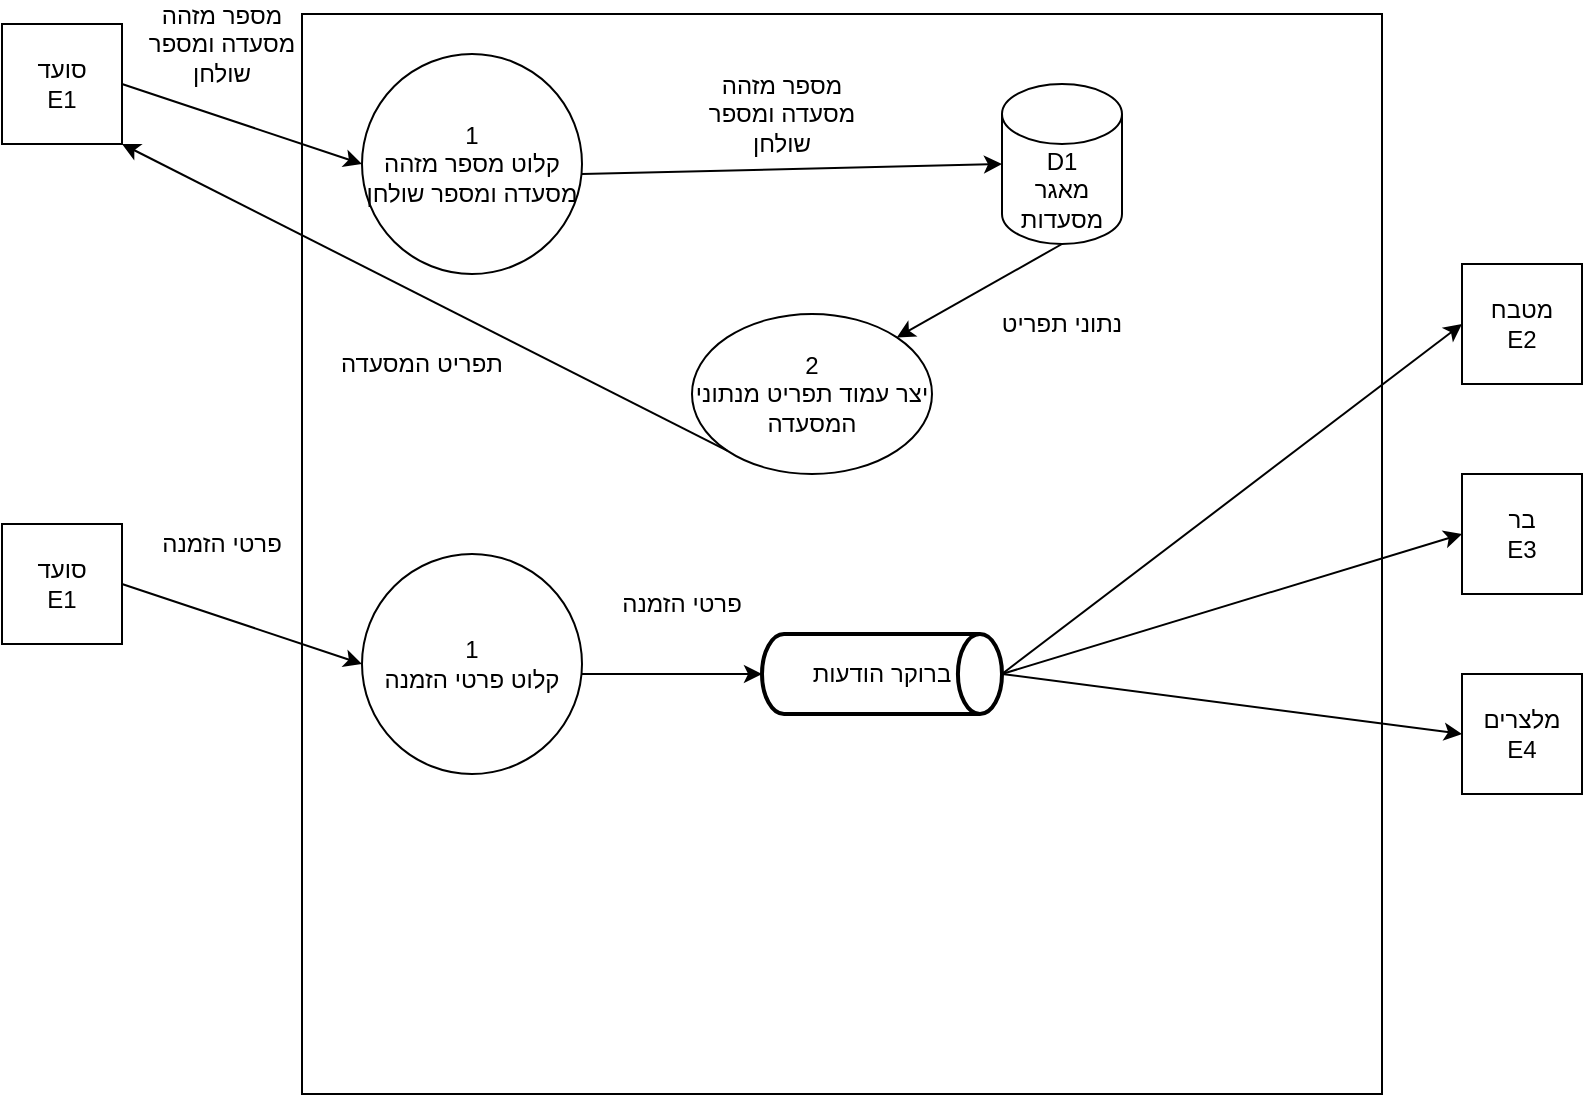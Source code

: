 <mxfile version="15.7.4" type="github">
  <diagram id="P5j67yg6wrQElKykTM3q" name="Page-1">
    <mxGraphModel dx="946" dy="597" grid="1" gridSize="10" guides="1" tooltips="1" connect="1" arrows="1" fold="1" page="1" pageScale="1" pageWidth="850" pageHeight="1100" math="0" shadow="0">
      <root>
        <mxCell id="0" />
        <mxCell id="1" parent="0" />
        <mxCell id="tJxeMknpA_fyTFLNKy85-1" value="" style="whiteSpace=wrap;html=1;aspect=fixed;" vertex="1" parent="1">
          <mxGeometry x="170" y="60" width="540" height="540" as="geometry" />
        </mxCell>
        <mxCell id="tJxeMknpA_fyTFLNKy85-2" value="סועד&lt;br&gt;E1" style="whiteSpace=wrap;html=1;aspect=fixed;" vertex="1" parent="1">
          <mxGeometry x="20" y="65" width="60" height="60" as="geometry" />
        </mxCell>
        <mxCell id="tJxeMknpA_fyTFLNKy85-3" value="" style="endArrow=classic;html=1;rounded=0;exitX=1;exitY=0.5;exitDx=0;exitDy=0;entryX=0;entryY=0.5;entryDx=0;entryDy=0;" edge="1" parent="1" source="tJxeMknpA_fyTFLNKy85-2" target="tJxeMknpA_fyTFLNKy85-4">
          <mxGeometry width="50" height="50" relative="1" as="geometry">
            <mxPoint x="410" y="340" as="sourcePoint" />
            <mxPoint x="460" y="290" as="targetPoint" />
          </mxGeometry>
        </mxCell>
        <mxCell id="tJxeMknpA_fyTFLNKy85-4" value="1&lt;br&gt;קלוט מספר מזהה &lt;br&gt;מסעדה ומספר שולחן" style="ellipse;whiteSpace=wrap;html=1;aspect=fixed;" vertex="1" parent="1">
          <mxGeometry x="200" y="80" width="110" height="110" as="geometry" />
        </mxCell>
        <mxCell id="tJxeMknpA_fyTFLNKy85-5" value="מספר מזהה מסעדה ומספר שולחן" style="text;html=1;strokeColor=none;fillColor=none;align=center;verticalAlign=middle;whiteSpace=wrap;rounded=0;" vertex="1" parent="1">
          <mxGeometry x="80" y="60" width="100" height="30" as="geometry" />
        </mxCell>
        <mxCell id="tJxeMknpA_fyTFLNKy85-6" value="D1&lt;br&gt;מאגר מסעדות" style="shape=cylinder3;whiteSpace=wrap;html=1;boundedLbl=1;backgroundOutline=1;size=15;" vertex="1" parent="1">
          <mxGeometry x="520" y="95" width="60" height="80" as="geometry" />
        </mxCell>
        <mxCell id="tJxeMknpA_fyTFLNKy85-7" value="" style="endArrow=classic;html=1;rounded=0;exitX=1;exitY=0.5;exitDx=0;exitDy=0;entryX=0;entryY=0.5;entryDx=0;entryDy=0;entryPerimeter=0;" edge="1" parent="1" target="tJxeMknpA_fyTFLNKy85-6">
          <mxGeometry width="50" height="50" relative="1" as="geometry">
            <mxPoint x="310" y="140" as="sourcePoint" />
            <mxPoint x="420" y="175" as="targetPoint" />
          </mxGeometry>
        </mxCell>
        <mxCell id="tJxeMknpA_fyTFLNKy85-8" value="מספר מזהה מסעדה ומספר שולחן" style="text;html=1;strokeColor=none;fillColor=none;align=center;verticalAlign=middle;whiteSpace=wrap;rounded=0;" vertex="1" parent="1">
          <mxGeometry x="360" y="95" width="100" height="30" as="geometry" />
        </mxCell>
        <mxCell id="tJxeMknpA_fyTFLNKy85-9" value="2&lt;br&gt;יצר עמוד תפריט מנתוני המסעדה" style="ellipse;whiteSpace=wrap;html=1;" vertex="1" parent="1">
          <mxGeometry x="365" y="210" width="120" height="80" as="geometry" />
        </mxCell>
        <mxCell id="tJxeMknpA_fyTFLNKy85-10" value="" style="endArrow=classic;html=1;rounded=0;exitX=0.5;exitY=1;exitDx=0;exitDy=0;exitPerimeter=0;entryX=1;entryY=0;entryDx=0;entryDy=0;" edge="1" parent="1" source="tJxeMknpA_fyTFLNKy85-6" target="tJxeMknpA_fyTFLNKy85-9">
          <mxGeometry width="50" height="50" relative="1" as="geometry">
            <mxPoint x="410" y="300" as="sourcePoint" />
            <mxPoint x="460" y="250" as="targetPoint" />
          </mxGeometry>
        </mxCell>
        <mxCell id="tJxeMknpA_fyTFLNKy85-11" value="נתוני תפריט" style="text;html=1;strokeColor=none;fillColor=none;align=center;verticalAlign=middle;whiteSpace=wrap;rounded=0;" vertex="1" parent="1">
          <mxGeometry x="500" y="200" width="100" height="30" as="geometry" />
        </mxCell>
        <mxCell id="tJxeMknpA_fyTFLNKy85-12" value="" style="endArrow=classic;html=1;rounded=0;entryX=1;entryY=1;entryDx=0;entryDy=0;exitX=0;exitY=1;exitDx=0;exitDy=0;" edge="1" parent="1" source="tJxeMknpA_fyTFLNKy85-9" target="tJxeMknpA_fyTFLNKy85-2">
          <mxGeometry width="50" height="50" relative="1" as="geometry">
            <mxPoint x="410" y="300" as="sourcePoint" />
            <mxPoint x="460" y="250" as="targetPoint" />
          </mxGeometry>
        </mxCell>
        <mxCell id="tJxeMknpA_fyTFLNKy85-13" value="תפריט המסעדה" style="text;html=1;strokeColor=none;fillColor=none;align=center;verticalAlign=middle;whiteSpace=wrap;rounded=0;" vertex="1" parent="1">
          <mxGeometry x="180" y="220" width="100" height="30" as="geometry" />
        </mxCell>
        <mxCell id="tJxeMknpA_fyTFLNKy85-14" value="מטבח&lt;br&gt;E2" style="whiteSpace=wrap;html=1;aspect=fixed;" vertex="1" parent="1">
          <mxGeometry x="750" y="185" width="60" height="60" as="geometry" />
        </mxCell>
        <mxCell id="tJxeMknpA_fyTFLNKy85-15" value="בר&lt;br&gt;E3" style="whiteSpace=wrap;html=1;aspect=fixed;" vertex="1" parent="1">
          <mxGeometry x="750" y="290" width="60" height="60" as="geometry" />
        </mxCell>
        <mxCell id="tJxeMknpA_fyTFLNKy85-16" value="מלצרים&lt;br&gt;E4" style="whiteSpace=wrap;html=1;aspect=fixed;" vertex="1" parent="1">
          <mxGeometry x="750" y="390" width="60" height="60" as="geometry" />
        </mxCell>
        <mxCell id="tJxeMknpA_fyTFLNKy85-17" value="סועד&lt;br&gt;E1" style="whiteSpace=wrap;html=1;aspect=fixed;" vertex="1" parent="1">
          <mxGeometry x="20" y="315" width="60" height="60" as="geometry" />
        </mxCell>
        <mxCell id="tJxeMknpA_fyTFLNKy85-18" value="" style="endArrow=classic;html=1;rounded=0;exitX=1;exitY=0.5;exitDx=0;exitDy=0;entryX=0;entryY=0.5;entryDx=0;entryDy=0;" edge="1" parent="1" source="tJxeMknpA_fyTFLNKy85-17" target="tJxeMknpA_fyTFLNKy85-19">
          <mxGeometry width="50" height="50" relative="1" as="geometry">
            <mxPoint x="410" y="590" as="sourcePoint" />
            <mxPoint x="460" y="540" as="targetPoint" />
          </mxGeometry>
        </mxCell>
        <mxCell id="tJxeMknpA_fyTFLNKy85-19" value="1&lt;br&gt;קלוט פרטי הזמנה" style="ellipse;whiteSpace=wrap;html=1;aspect=fixed;" vertex="1" parent="1">
          <mxGeometry x="200" y="330" width="110" height="110" as="geometry" />
        </mxCell>
        <mxCell id="tJxeMknpA_fyTFLNKy85-20" value="פרטי הזמנה" style="text;html=1;strokeColor=none;fillColor=none;align=center;verticalAlign=middle;whiteSpace=wrap;rounded=0;" vertex="1" parent="1">
          <mxGeometry x="80" y="310" width="100" height="30" as="geometry" />
        </mxCell>
        <mxCell id="tJxeMknpA_fyTFLNKy85-22" value="" style="endArrow=classic;html=1;rounded=0;exitX=1;exitY=0.5;exitDx=0;exitDy=0;" edge="1" parent="1">
          <mxGeometry width="50" height="50" relative="1" as="geometry">
            <mxPoint x="310" y="390" as="sourcePoint" />
            <mxPoint x="400" y="390" as="targetPoint" />
          </mxGeometry>
        </mxCell>
        <mxCell id="tJxeMknpA_fyTFLNKy85-23" value="פרטי הזמנה" style="text;html=1;strokeColor=none;fillColor=none;align=center;verticalAlign=middle;whiteSpace=wrap;rounded=0;" vertex="1" parent="1">
          <mxGeometry x="310" y="340" width="100" height="30" as="geometry" />
        </mxCell>
        <mxCell id="tJxeMknpA_fyTFLNKy85-28" value="" style="endArrow=classic;html=1;rounded=0;entryX=0;entryY=0.5;entryDx=0;entryDy=0;" edge="1" parent="1" target="tJxeMknpA_fyTFLNKy85-14">
          <mxGeometry width="50" height="50" relative="1" as="geometry">
            <mxPoint x="520" y="390" as="sourcePoint" />
            <mxPoint x="460" y="260" as="targetPoint" />
          </mxGeometry>
        </mxCell>
        <mxCell id="tJxeMknpA_fyTFLNKy85-29" value="" style="endArrow=classic;html=1;rounded=0;exitX=1;exitY=0.5;exitDx=0;exitDy=0;exitPerimeter=0;entryX=0;entryY=0.5;entryDx=0;entryDy=0;" edge="1" parent="1" source="tJxeMknpA_fyTFLNKy85-32" target="tJxeMknpA_fyTFLNKy85-15">
          <mxGeometry width="50" height="50" relative="1" as="geometry">
            <mxPoint x="580" y="385" as="sourcePoint" />
            <mxPoint x="460" y="260" as="targetPoint" />
          </mxGeometry>
        </mxCell>
        <mxCell id="tJxeMknpA_fyTFLNKy85-30" value="" style="endArrow=classic;html=1;rounded=0;entryX=0;entryY=0.5;entryDx=0;entryDy=0;exitX=1;exitY=0.5;exitDx=0;exitDy=0;exitPerimeter=0;" edge="1" parent="1" source="tJxeMknpA_fyTFLNKy85-32" target="tJxeMknpA_fyTFLNKy85-16">
          <mxGeometry width="50" height="50" relative="1" as="geometry">
            <mxPoint x="580" y="385" as="sourcePoint" />
            <mxPoint x="620" y="270" as="targetPoint" />
          </mxGeometry>
        </mxCell>
        <mxCell id="tJxeMknpA_fyTFLNKy85-32" value="ברוקר הודעות" style="strokeWidth=2;html=1;shape=mxgraph.flowchart.direct_data;whiteSpace=wrap;" vertex="1" parent="1">
          <mxGeometry x="400" y="370" width="120" height="40" as="geometry" />
        </mxCell>
      </root>
    </mxGraphModel>
  </diagram>
</mxfile>
